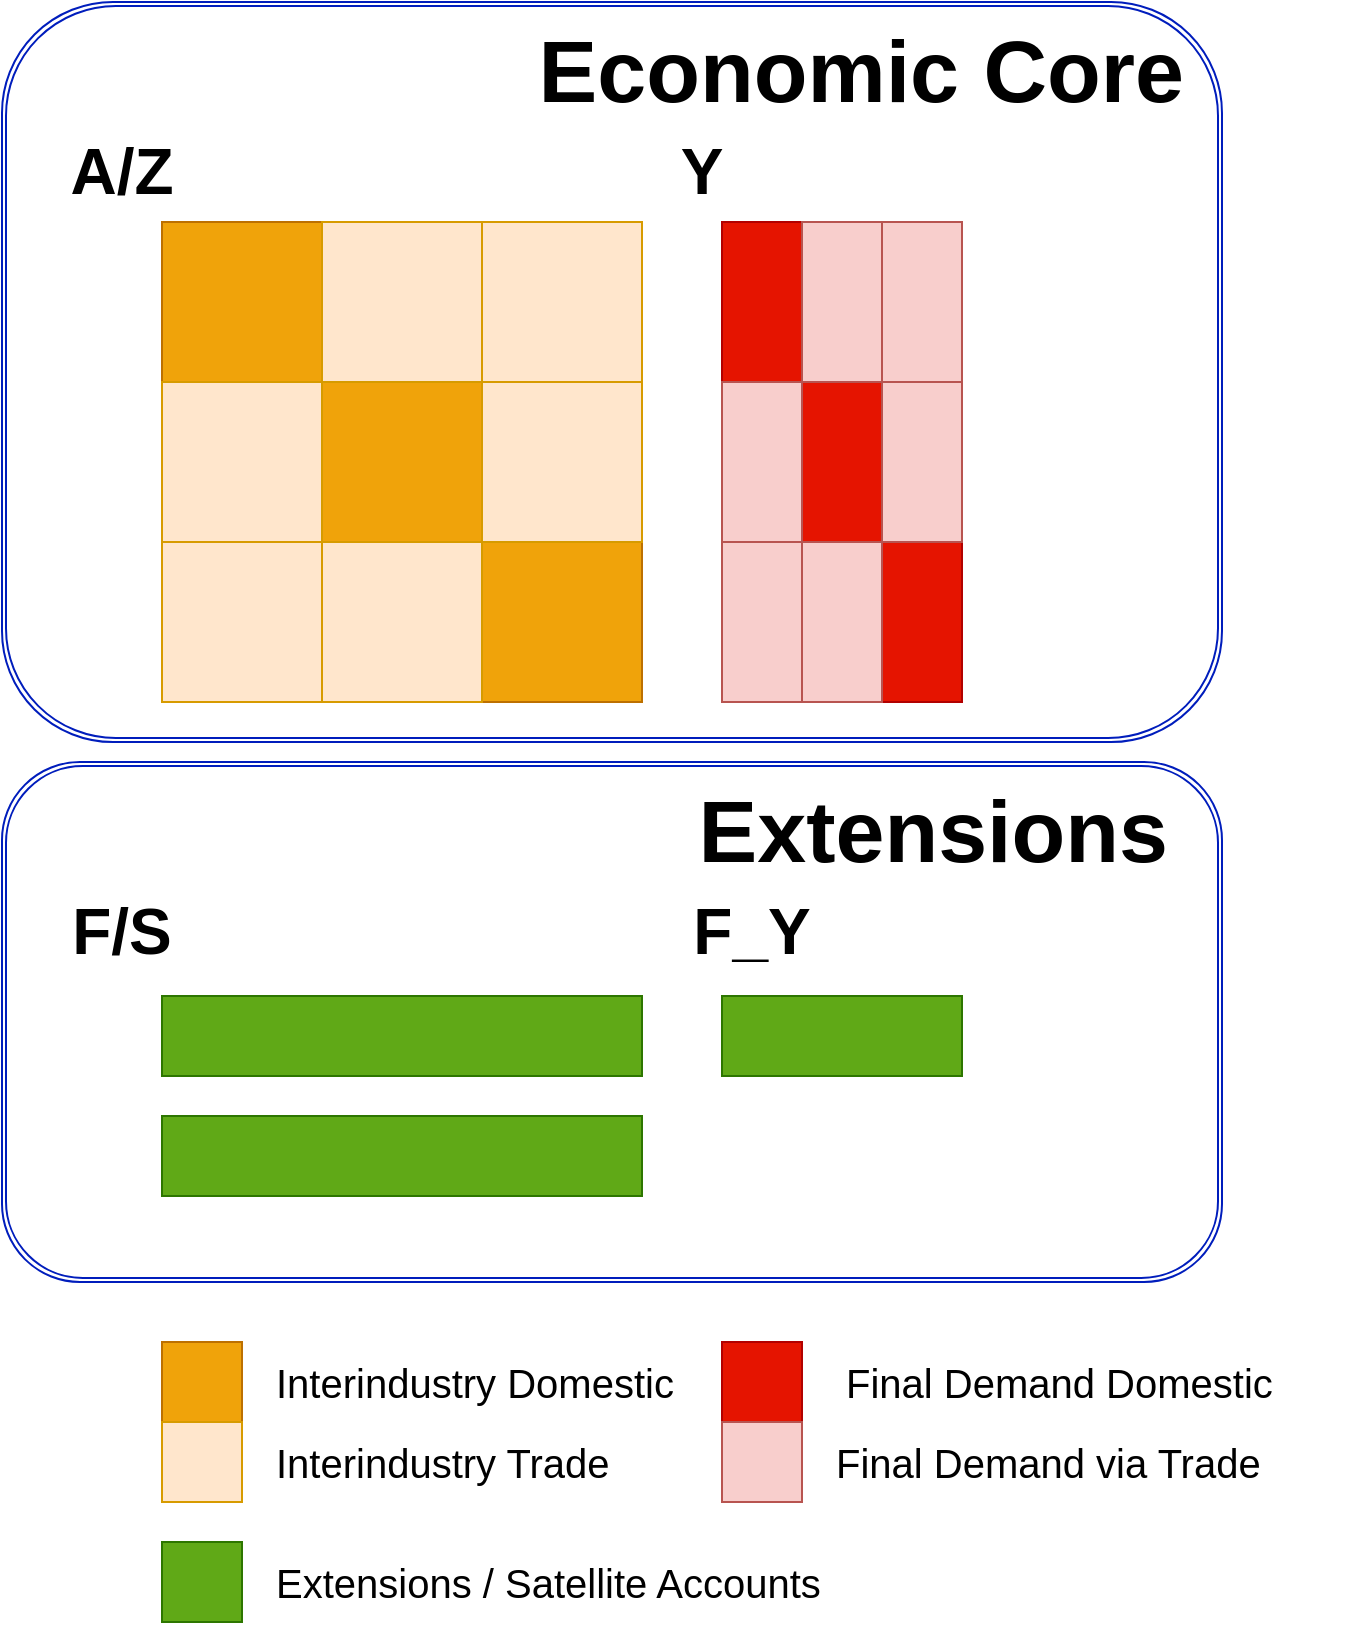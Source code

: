 <mxfile version="21.3.7" type="github">
  <diagram name="Page-1" id="qGErFpHGVCpCqOzokBdA">
    <mxGraphModel dx="1199" dy="1046" grid="1" gridSize="10" guides="1" tooltips="1" connect="1" arrows="1" fold="1" page="1" pageScale="1" pageWidth="827" pageHeight="1169" math="0" shadow="0">
      <root>
        <mxCell id="0" />
        <mxCell id="1" parent="0" />
        <mxCell id="bSr87n0pjaTkjrduYh9R-44" value="" style="shape=ext;double=1;rounded=1;whiteSpace=wrap;html=1;fillColor=none;fontColor=#ffffff;strokeColor=#001DBC;" vertex="1" parent="1">
          <mxGeometry x="120" y="100" width="610" height="370" as="geometry" />
        </mxCell>
        <mxCell id="bSr87n0pjaTkjrduYh9R-1" value="" style="whiteSpace=wrap;html=1;aspect=fixed;" vertex="1" parent="1">
          <mxGeometry x="200" y="210" width="240" height="240" as="geometry" />
        </mxCell>
        <mxCell id="bSr87n0pjaTkjrduYh9R-3" value="" style="rounded=0;whiteSpace=wrap;html=1;" vertex="1" parent="1">
          <mxGeometry x="480" y="210" width="120" height="240" as="geometry" />
        </mxCell>
        <mxCell id="bSr87n0pjaTkjrduYh9R-5" value="" style="rounded=0;whiteSpace=wrap;html=1;fillColor=#60a917;fontColor=#ffffff;strokeColor=#2D7600;" vertex="1" parent="1">
          <mxGeometry x="200" y="597" width="240" height="40" as="geometry" />
        </mxCell>
        <mxCell id="bSr87n0pjaTkjrduYh9R-6" value="" style="rounded=0;whiteSpace=wrap;html=1;fillColor=#60a917;fontColor=#ffffff;strokeColor=#2D7600;" vertex="1" parent="1">
          <mxGeometry x="200" y="657" width="240" height="40" as="geometry" />
        </mxCell>
        <mxCell id="bSr87n0pjaTkjrduYh9R-8" value="" style="whiteSpace=wrap;html=1;aspect=fixed;fillColor=#f0a30a;strokeColor=#BD7000;fontColor=#000000;" vertex="1" parent="1">
          <mxGeometry x="200" y="210" width="80" height="80" as="geometry" />
        </mxCell>
        <mxCell id="bSr87n0pjaTkjrduYh9R-9" value="" style="whiteSpace=wrap;html=1;aspect=fixed;fillColor=#f0a30a;strokeColor=#BD7000;fontColor=#000000;" vertex="1" parent="1">
          <mxGeometry x="280" y="290" width="80" height="80" as="geometry" />
        </mxCell>
        <mxCell id="bSr87n0pjaTkjrduYh9R-10" value="" style="whiteSpace=wrap;html=1;aspect=fixed;fillColor=#f0a30a;strokeColor=#BD7000;fontColor=#000000;" vertex="1" parent="1">
          <mxGeometry x="360" y="370" width="80" height="80" as="geometry" />
        </mxCell>
        <mxCell id="bSr87n0pjaTkjrduYh9R-12" value="" style="rounded=0;whiteSpace=wrap;html=1;fillColor=#e51400;fontColor=#ffffff;strokeColor=#B20000;" vertex="1" parent="1">
          <mxGeometry x="480" y="210" width="40" height="80" as="geometry" />
        </mxCell>
        <mxCell id="bSr87n0pjaTkjrduYh9R-13" value="" style="whiteSpace=wrap;html=1;aspect=fixed;fillColor=#ffe6cc;strokeColor=#d79b00;" vertex="1" parent="1">
          <mxGeometry x="280" y="210" width="80" height="80" as="geometry" />
        </mxCell>
        <mxCell id="bSr87n0pjaTkjrduYh9R-14" value="" style="whiteSpace=wrap;html=1;aspect=fixed;fillColor=#ffe6cc;strokeColor=#d79b00;" vertex="1" parent="1">
          <mxGeometry x="360" y="210" width="80" height="80" as="geometry" />
        </mxCell>
        <mxCell id="bSr87n0pjaTkjrduYh9R-15" value="" style="whiteSpace=wrap;html=1;aspect=fixed;fillColor=#ffe6cc;strokeColor=#d79b00;" vertex="1" parent="1">
          <mxGeometry x="360" y="290" width="80" height="80" as="geometry" />
        </mxCell>
        <mxCell id="bSr87n0pjaTkjrduYh9R-16" value="" style="whiteSpace=wrap;html=1;aspect=fixed;fillColor=#ffe6cc;strokeColor=#d79b00;" vertex="1" parent="1">
          <mxGeometry x="200" y="290" width="80" height="80" as="geometry" />
        </mxCell>
        <mxCell id="bSr87n0pjaTkjrduYh9R-17" value="" style="whiteSpace=wrap;html=1;aspect=fixed;fillColor=#ffe6cc;strokeColor=#d79b00;" vertex="1" parent="1">
          <mxGeometry x="200" y="370" width="80" height="80" as="geometry" />
        </mxCell>
        <mxCell id="bSr87n0pjaTkjrduYh9R-18" value="" style="whiteSpace=wrap;html=1;aspect=fixed;fillColor=#ffe6cc;strokeColor=#d79b00;" vertex="1" parent="1">
          <mxGeometry x="280" y="370" width="80" height="80" as="geometry" />
        </mxCell>
        <mxCell id="bSr87n0pjaTkjrduYh9R-19" value="" style="rounded=0;whiteSpace=wrap;html=1;fillColor=#e51400;fontColor=#ffffff;strokeColor=#B20000;" vertex="1" parent="1">
          <mxGeometry x="520" y="290" width="40" height="80" as="geometry" />
        </mxCell>
        <mxCell id="bSr87n0pjaTkjrduYh9R-20" value="" style="rounded=0;whiteSpace=wrap;html=1;fillColor=#e51400;fontColor=#ffffff;strokeColor=#B20000;" vertex="1" parent="1">
          <mxGeometry x="560" y="370" width="40" height="80" as="geometry" />
        </mxCell>
        <mxCell id="bSr87n0pjaTkjrduYh9R-21" value="" style="rounded=0;whiteSpace=wrap;html=1;fillColor=#f8cecc;strokeColor=#b85450;" vertex="1" parent="1">
          <mxGeometry x="560" y="290" width="40" height="80" as="geometry" />
        </mxCell>
        <mxCell id="bSr87n0pjaTkjrduYh9R-22" value="" style="rounded=0;whiteSpace=wrap;html=1;fillColor=#f8cecc;strokeColor=#b85450;" vertex="1" parent="1">
          <mxGeometry x="560" y="210" width="40" height="80" as="geometry" />
        </mxCell>
        <mxCell id="bSr87n0pjaTkjrduYh9R-23" value="" style="rounded=0;whiteSpace=wrap;html=1;fillColor=#f8cecc;strokeColor=#b85450;" vertex="1" parent="1">
          <mxGeometry x="520" y="210" width="40" height="80" as="geometry" />
        </mxCell>
        <mxCell id="bSr87n0pjaTkjrduYh9R-24" value="" style="rounded=0;whiteSpace=wrap;html=1;fillColor=#f8cecc;strokeColor=#b85450;" vertex="1" parent="1">
          <mxGeometry x="480" y="290" width="40" height="80" as="geometry" />
        </mxCell>
        <mxCell id="bSr87n0pjaTkjrduYh9R-25" value="" style="rounded=0;whiteSpace=wrap;html=1;fillColor=#f8cecc;strokeColor=#b85450;" vertex="1" parent="1">
          <mxGeometry x="480" y="370" width="40" height="80" as="geometry" />
        </mxCell>
        <mxCell id="bSr87n0pjaTkjrduYh9R-26" value="" style="rounded=0;whiteSpace=wrap;html=1;fillColor=#f8cecc;strokeColor=#b85450;" vertex="1" parent="1">
          <mxGeometry x="520" y="370" width="40" height="80" as="geometry" />
        </mxCell>
        <mxCell id="bSr87n0pjaTkjrduYh9R-27" value="" style="whiteSpace=wrap;html=1;aspect=fixed;fillColor=#f0a30a;strokeColor=#BD7000;fontColor=#000000;" vertex="1" parent="1">
          <mxGeometry x="200" y="770" width="40" height="40" as="geometry" />
        </mxCell>
        <mxCell id="bSr87n0pjaTkjrduYh9R-28" value="" style="whiteSpace=wrap;html=1;aspect=fixed;fillColor=#ffe6cc;strokeColor=#d79b00;" vertex="1" parent="1">
          <mxGeometry x="200" y="810" width="40" height="40" as="geometry" />
        </mxCell>
        <mxCell id="bSr87n0pjaTkjrduYh9R-29" value="" style="rounded=0;whiteSpace=wrap;html=1;fillColor=#e51400;fontColor=#ffffff;strokeColor=#B20000;" vertex="1" parent="1">
          <mxGeometry x="480" y="770" width="40" height="40" as="geometry" />
        </mxCell>
        <mxCell id="bSr87n0pjaTkjrduYh9R-30" value="" style="rounded=0;whiteSpace=wrap;html=1;fillColor=#f8cecc;strokeColor=#b85450;" vertex="1" parent="1">
          <mxGeometry x="480" y="810" width="40" height="40" as="geometry" />
        </mxCell>
        <mxCell id="bSr87n0pjaTkjrduYh9R-31" value="" style="rounded=0;whiteSpace=wrap;html=1;fillColor=#60a917;fontColor=#ffffff;strokeColor=#2D7600;" vertex="1" parent="1">
          <mxGeometry x="200" y="870" width="40" height="40" as="geometry" />
        </mxCell>
        <mxCell id="bSr87n0pjaTkjrduYh9R-32" value="Interindustry Domestic" style="text;html=1;strokeColor=none;fillColor=none;align=left;verticalAlign=middle;whiteSpace=wrap;rounded=0;fontSize=20;" vertex="1" parent="1">
          <mxGeometry x="255" y="770" width="260" height="40" as="geometry" />
        </mxCell>
        <mxCell id="bSr87n0pjaTkjrduYh9R-34" value="Interindustry Trade" style="text;html=1;strokeColor=none;fillColor=none;align=left;verticalAlign=middle;whiteSpace=wrap;rounded=0;fontSize=20;" vertex="1" parent="1">
          <mxGeometry x="255" y="810" width="260" height="40" as="geometry" />
        </mxCell>
        <mxCell id="bSr87n0pjaTkjrduYh9R-35" value="Final Demand Domestic" style="text;html=1;strokeColor=none;fillColor=none;align=left;verticalAlign=middle;whiteSpace=wrap;rounded=0;fontSize=20;" vertex="1" parent="1">
          <mxGeometry x="540" y="770" width="255" height="40" as="geometry" />
        </mxCell>
        <mxCell id="bSr87n0pjaTkjrduYh9R-36" value="Final Demand via Trade" style="text;html=1;strokeColor=none;fillColor=none;align=left;verticalAlign=middle;whiteSpace=wrap;rounded=0;fontSize=20;" vertex="1" parent="1">
          <mxGeometry x="535" y="810" width="260" height="40" as="geometry" />
        </mxCell>
        <mxCell id="bSr87n0pjaTkjrduYh9R-37" value="Extensions / Satellite Accounts" style="text;html=1;strokeColor=none;fillColor=none;align=left;verticalAlign=middle;whiteSpace=wrap;rounded=0;fontSize=20;" vertex="1" parent="1">
          <mxGeometry x="255" y="870" width="290" height="40" as="geometry" />
        </mxCell>
        <mxCell id="bSr87n0pjaTkjrduYh9R-38" value="" style="rounded=0;whiteSpace=wrap;html=1;fillColor=#60a917;fontColor=#ffffff;strokeColor=#2D7600;" vertex="1" parent="1">
          <mxGeometry x="480" y="597" width="120" height="40" as="geometry" />
        </mxCell>
        <mxCell id="bSr87n0pjaTkjrduYh9R-39" value="&lt;font style=&quot;font-size: 32px;&quot;&gt;&lt;b&gt;Y&lt;/b&gt;&lt;/font&gt;" style="text;html=1;strokeColor=none;fillColor=none;align=center;verticalAlign=middle;whiteSpace=wrap;rounded=0;" vertex="1" parent="1">
          <mxGeometry x="420" y="160" width="100" height="50" as="geometry" />
        </mxCell>
        <mxCell id="bSr87n0pjaTkjrduYh9R-40" value="&lt;font style=&quot;font-size: 32px;&quot;&gt;&lt;b&gt;A/Z&lt;/b&gt;&lt;/font&gt;" style="text;html=1;strokeColor=none;fillColor=none;align=center;verticalAlign=middle;whiteSpace=wrap;rounded=0;" vertex="1" parent="1">
          <mxGeometry x="130" y="160" width="100" height="50" as="geometry" />
        </mxCell>
        <mxCell id="bSr87n0pjaTkjrduYh9R-41" value="&lt;font style=&quot;font-size: 32px;&quot;&gt;&lt;b&gt;F/S&lt;/b&gt;&lt;/font&gt;" style="text;html=1;strokeColor=none;fillColor=none;align=center;verticalAlign=middle;whiteSpace=wrap;rounded=0;" vertex="1" parent="1">
          <mxGeometry x="130" y="540" width="100" height="50" as="geometry" />
        </mxCell>
        <mxCell id="bSr87n0pjaTkjrduYh9R-42" value="&lt;font style=&quot;font-size: 32px;&quot;&gt;&lt;b&gt;F_Y&lt;/b&gt;&lt;/font&gt;" style="text;html=1;strokeColor=none;fillColor=none;align=center;verticalAlign=middle;whiteSpace=wrap;rounded=0;" vertex="1" parent="1">
          <mxGeometry x="445" y="540" width="100" height="50" as="geometry" />
        </mxCell>
        <mxCell id="bSr87n0pjaTkjrduYh9R-45" value="&lt;font size=&quot;1&quot; style=&quot;&quot;&gt;&lt;b style=&quot;font-size: 44px;&quot;&gt;Economic Core&lt;/b&gt;&lt;/font&gt;" style="text;html=1;strokeColor=none;fillColor=none;align=right;verticalAlign=middle;whiteSpace=wrap;rounded=0;" vertex="1" parent="1">
          <mxGeometry x="277.5" y="110" width="435" height="50" as="geometry" />
        </mxCell>
        <mxCell id="bSr87n0pjaTkjrduYh9R-46" value="" style="shape=ext;double=1;rounded=1;whiteSpace=wrap;html=1;fillColor=none;fontColor=#ffffff;strokeColor=#001DBC;" vertex="1" parent="1">
          <mxGeometry x="120" y="480" width="610" height="260" as="geometry" />
        </mxCell>
        <mxCell id="bSr87n0pjaTkjrduYh9R-47" value="&lt;font size=&quot;1&quot; style=&quot;&quot;&gt;&lt;b style=&quot;font-size: 44px;&quot;&gt;Extensions&lt;/b&gt;&lt;/font&gt;" style="text;html=1;strokeColor=none;fillColor=none;align=right;verticalAlign=middle;whiteSpace=wrap;rounded=0;" vertex="1" parent="1">
          <mxGeometry x="270" y="490" width="435" height="50" as="geometry" />
        </mxCell>
      </root>
    </mxGraphModel>
  </diagram>
</mxfile>
